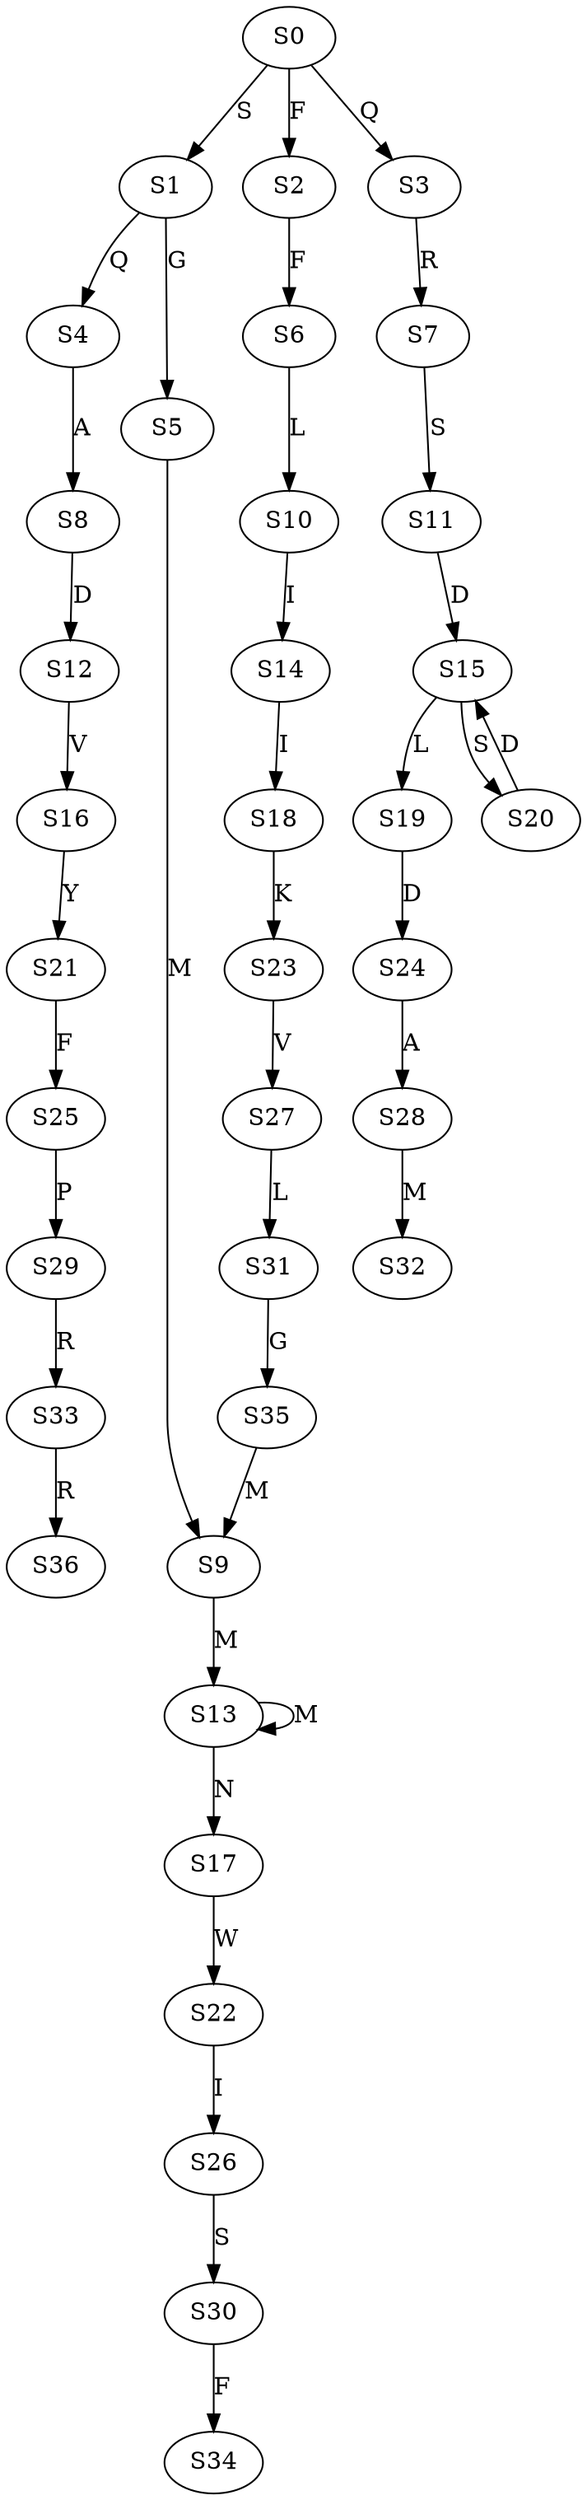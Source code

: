 strict digraph  {
	S0 -> S1 [ label = S ];
	S0 -> S2 [ label = F ];
	S0 -> S3 [ label = Q ];
	S1 -> S4 [ label = Q ];
	S1 -> S5 [ label = G ];
	S2 -> S6 [ label = F ];
	S3 -> S7 [ label = R ];
	S4 -> S8 [ label = A ];
	S5 -> S9 [ label = M ];
	S6 -> S10 [ label = L ];
	S7 -> S11 [ label = S ];
	S8 -> S12 [ label = D ];
	S9 -> S13 [ label = M ];
	S10 -> S14 [ label = I ];
	S11 -> S15 [ label = D ];
	S12 -> S16 [ label = V ];
	S13 -> S17 [ label = N ];
	S13 -> S13 [ label = M ];
	S14 -> S18 [ label = I ];
	S15 -> S19 [ label = L ];
	S15 -> S20 [ label = S ];
	S16 -> S21 [ label = Y ];
	S17 -> S22 [ label = W ];
	S18 -> S23 [ label = K ];
	S19 -> S24 [ label = D ];
	S20 -> S15 [ label = D ];
	S21 -> S25 [ label = F ];
	S22 -> S26 [ label = I ];
	S23 -> S27 [ label = V ];
	S24 -> S28 [ label = A ];
	S25 -> S29 [ label = P ];
	S26 -> S30 [ label = S ];
	S27 -> S31 [ label = L ];
	S28 -> S32 [ label = M ];
	S29 -> S33 [ label = R ];
	S30 -> S34 [ label = F ];
	S31 -> S35 [ label = G ];
	S33 -> S36 [ label = R ];
	S35 -> S9 [ label = M ];
}

